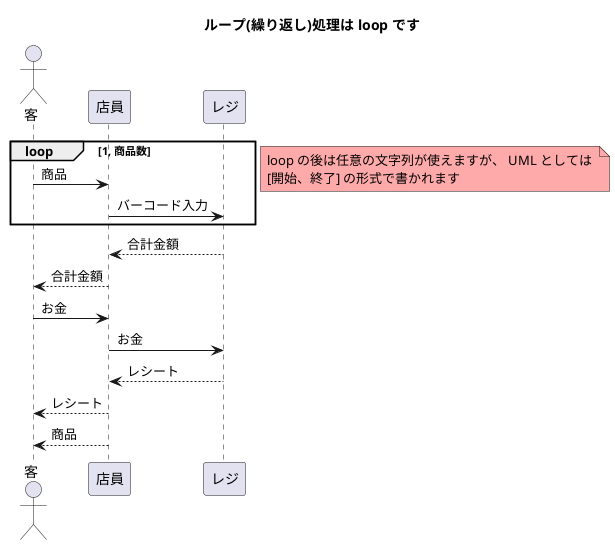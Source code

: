 @startuml{plantuml_seq_cf_loop.png}
title ループ(繰り返し)処理は loop です
actor 客 as guest

loop 1, 商品数
  guest -> 店員 : 商品
  店員 -> レジ : バーコード入力
end
note right #FFAAAA
loop の後は任意の文字列が使えますが、 UML としては 
[開始、終了] の形式で書かれます
end note

店員 <-- レジ : 合計金額
guest <-- 店員 : 合計金額
guest -> 店員 : お金
店員 -> レジ : お金
店員 <-- レジ : レシート
guest <-- 店員 : レシート
guest <-- 店員 : 商品

@enduml
